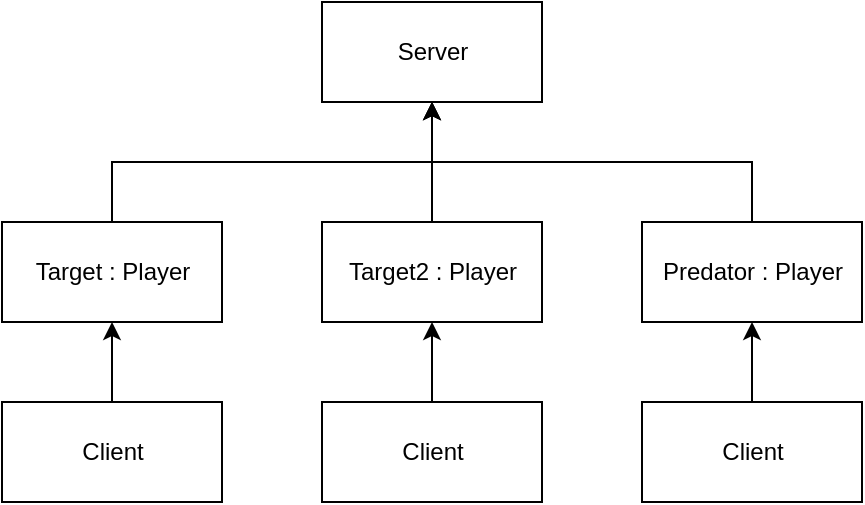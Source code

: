 <mxfile version="15.4.0" type="device"><diagram id="XwZB02EPlnKA1IQrUJm6" name="Page-1"><mxGraphModel dx="1326" dy="846" grid="1" gridSize="10" guides="1" tooltips="1" connect="1" arrows="1" fold="1" page="1" pageScale="1" pageWidth="850" pageHeight="1100" math="0" shadow="0"><root><mxCell id="0"/><mxCell id="1" parent="0"/><mxCell id="ENcbwAuhXNLHcI2aVZa1-2" value="Server" style="html=1;" vertex="1" parent="1"><mxGeometry x="360" y="320" width="110" height="50" as="geometry"/></mxCell><mxCell id="ENcbwAuhXNLHcI2aVZa1-15" style="edgeStyle=orthogonalEdgeStyle;rounded=0;orthogonalLoop=1;jettySize=auto;html=1;exitX=0.5;exitY=0;exitDx=0;exitDy=0;entryX=0.5;entryY=1;entryDx=0;entryDy=0;" edge="1" parent="1" source="ENcbwAuhXNLHcI2aVZa1-3" target="ENcbwAuhXNLHcI2aVZa1-4"><mxGeometry relative="1" as="geometry"/></mxCell><mxCell id="ENcbwAuhXNLHcI2aVZa1-3" value="Client" style="html=1;" vertex="1" parent="1"><mxGeometry x="200" y="520" width="110" height="50" as="geometry"/></mxCell><mxCell id="ENcbwAuhXNLHcI2aVZa1-12" style="edgeStyle=orthogonalEdgeStyle;rounded=0;orthogonalLoop=1;jettySize=auto;html=1;exitX=0.5;exitY=0;exitDx=0;exitDy=0;entryX=0.5;entryY=1;entryDx=0;entryDy=0;" edge="1" parent="1" source="ENcbwAuhXNLHcI2aVZa1-4" target="ENcbwAuhXNLHcI2aVZa1-2"><mxGeometry relative="1" as="geometry"/></mxCell><mxCell id="ENcbwAuhXNLHcI2aVZa1-4" value="Target : Player" style="html=1;" vertex="1" parent="1"><mxGeometry x="200" y="430" width="110" height="50" as="geometry"/></mxCell><mxCell id="ENcbwAuhXNLHcI2aVZa1-16" style="edgeStyle=orthogonalEdgeStyle;rounded=0;orthogonalLoop=1;jettySize=auto;html=1;exitX=0.5;exitY=0;exitDx=0;exitDy=0;entryX=0.5;entryY=1;entryDx=0;entryDy=0;" edge="1" parent="1" source="ENcbwAuhXNLHcI2aVZa1-5" target="ENcbwAuhXNLHcI2aVZa1-6"><mxGeometry relative="1" as="geometry"/></mxCell><mxCell id="ENcbwAuhXNLHcI2aVZa1-5" value="Client" style="html=1;" vertex="1" parent="1"><mxGeometry x="360" y="520" width="110" height="50" as="geometry"/></mxCell><mxCell id="ENcbwAuhXNLHcI2aVZa1-13" style="edgeStyle=orthogonalEdgeStyle;rounded=0;orthogonalLoop=1;jettySize=auto;html=1;exitX=0.5;exitY=0;exitDx=0;exitDy=0;" edge="1" parent="1" source="ENcbwAuhXNLHcI2aVZa1-6"><mxGeometry relative="1" as="geometry"><mxPoint x="415" y="370" as="targetPoint"/></mxGeometry></mxCell><mxCell id="ENcbwAuhXNLHcI2aVZa1-6" value="Target2 : Player" style="html=1;" vertex="1" parent="1"><mxGeometry x="360" y="430" width="110" height="50" as="geometry"/></mxCell><mxCell id="ENcbwAuhXNLHcI2aVZa1-17" style="edgeStyle=orthogonalEdgeStyle;rounded=0;orthogonalLoop=1;jettySize=auto;html=1;exitX=0.5;exitY=0;exitDx=0;exitDy=0;entryX=0.5;entryY=1;entryDx=0;entryDy=0;" edge="1" parent="1" source="ENcbwAuhXNLHcI2aVZa1-7" target="ENcbwAuhXNLHcI2aVZa1-8"><mxGeometry relative="1" as="geometry"/></mxCell><mxCell id="ENcbwAuhXNLHcI2aVZa1-7" value="Client" style="html=1;" vertex="1" parent="1"><mxGeometry x="520" y="520" width="110" height="50" as="geometry"/></mxCell><mxCell id="ENcbwAuhXNLHcI2aVZa1-14" style="edgeStyle=orthogonalEdgeStyle;rounded=0;orthogonalLoop=1;jettySize=auto;html=1;exitX=0.5;exitY=0;exitDx=0;exitDy=0;entryX=0.5;entryY=1;entryDx=0;entryDy=0;" edge="1" parent="1" source="ENcbwAuhXNLHcI2aVZa1-8" target="ENcbwAuhXNLHcI2aVZa1-2"><mxGeometry relative="1" as="geometry"/></mxCell><mxCell id="ENcbwAuhXNLHcI2aVZa1-8" value="Predator : Player" style="html=1;" vertex="1" parent="1"><mxGeometry x="520" y="430" width="110" height="50" as="geometry"/></mxCell></root></mxGraphModel></diagram></mxfile>